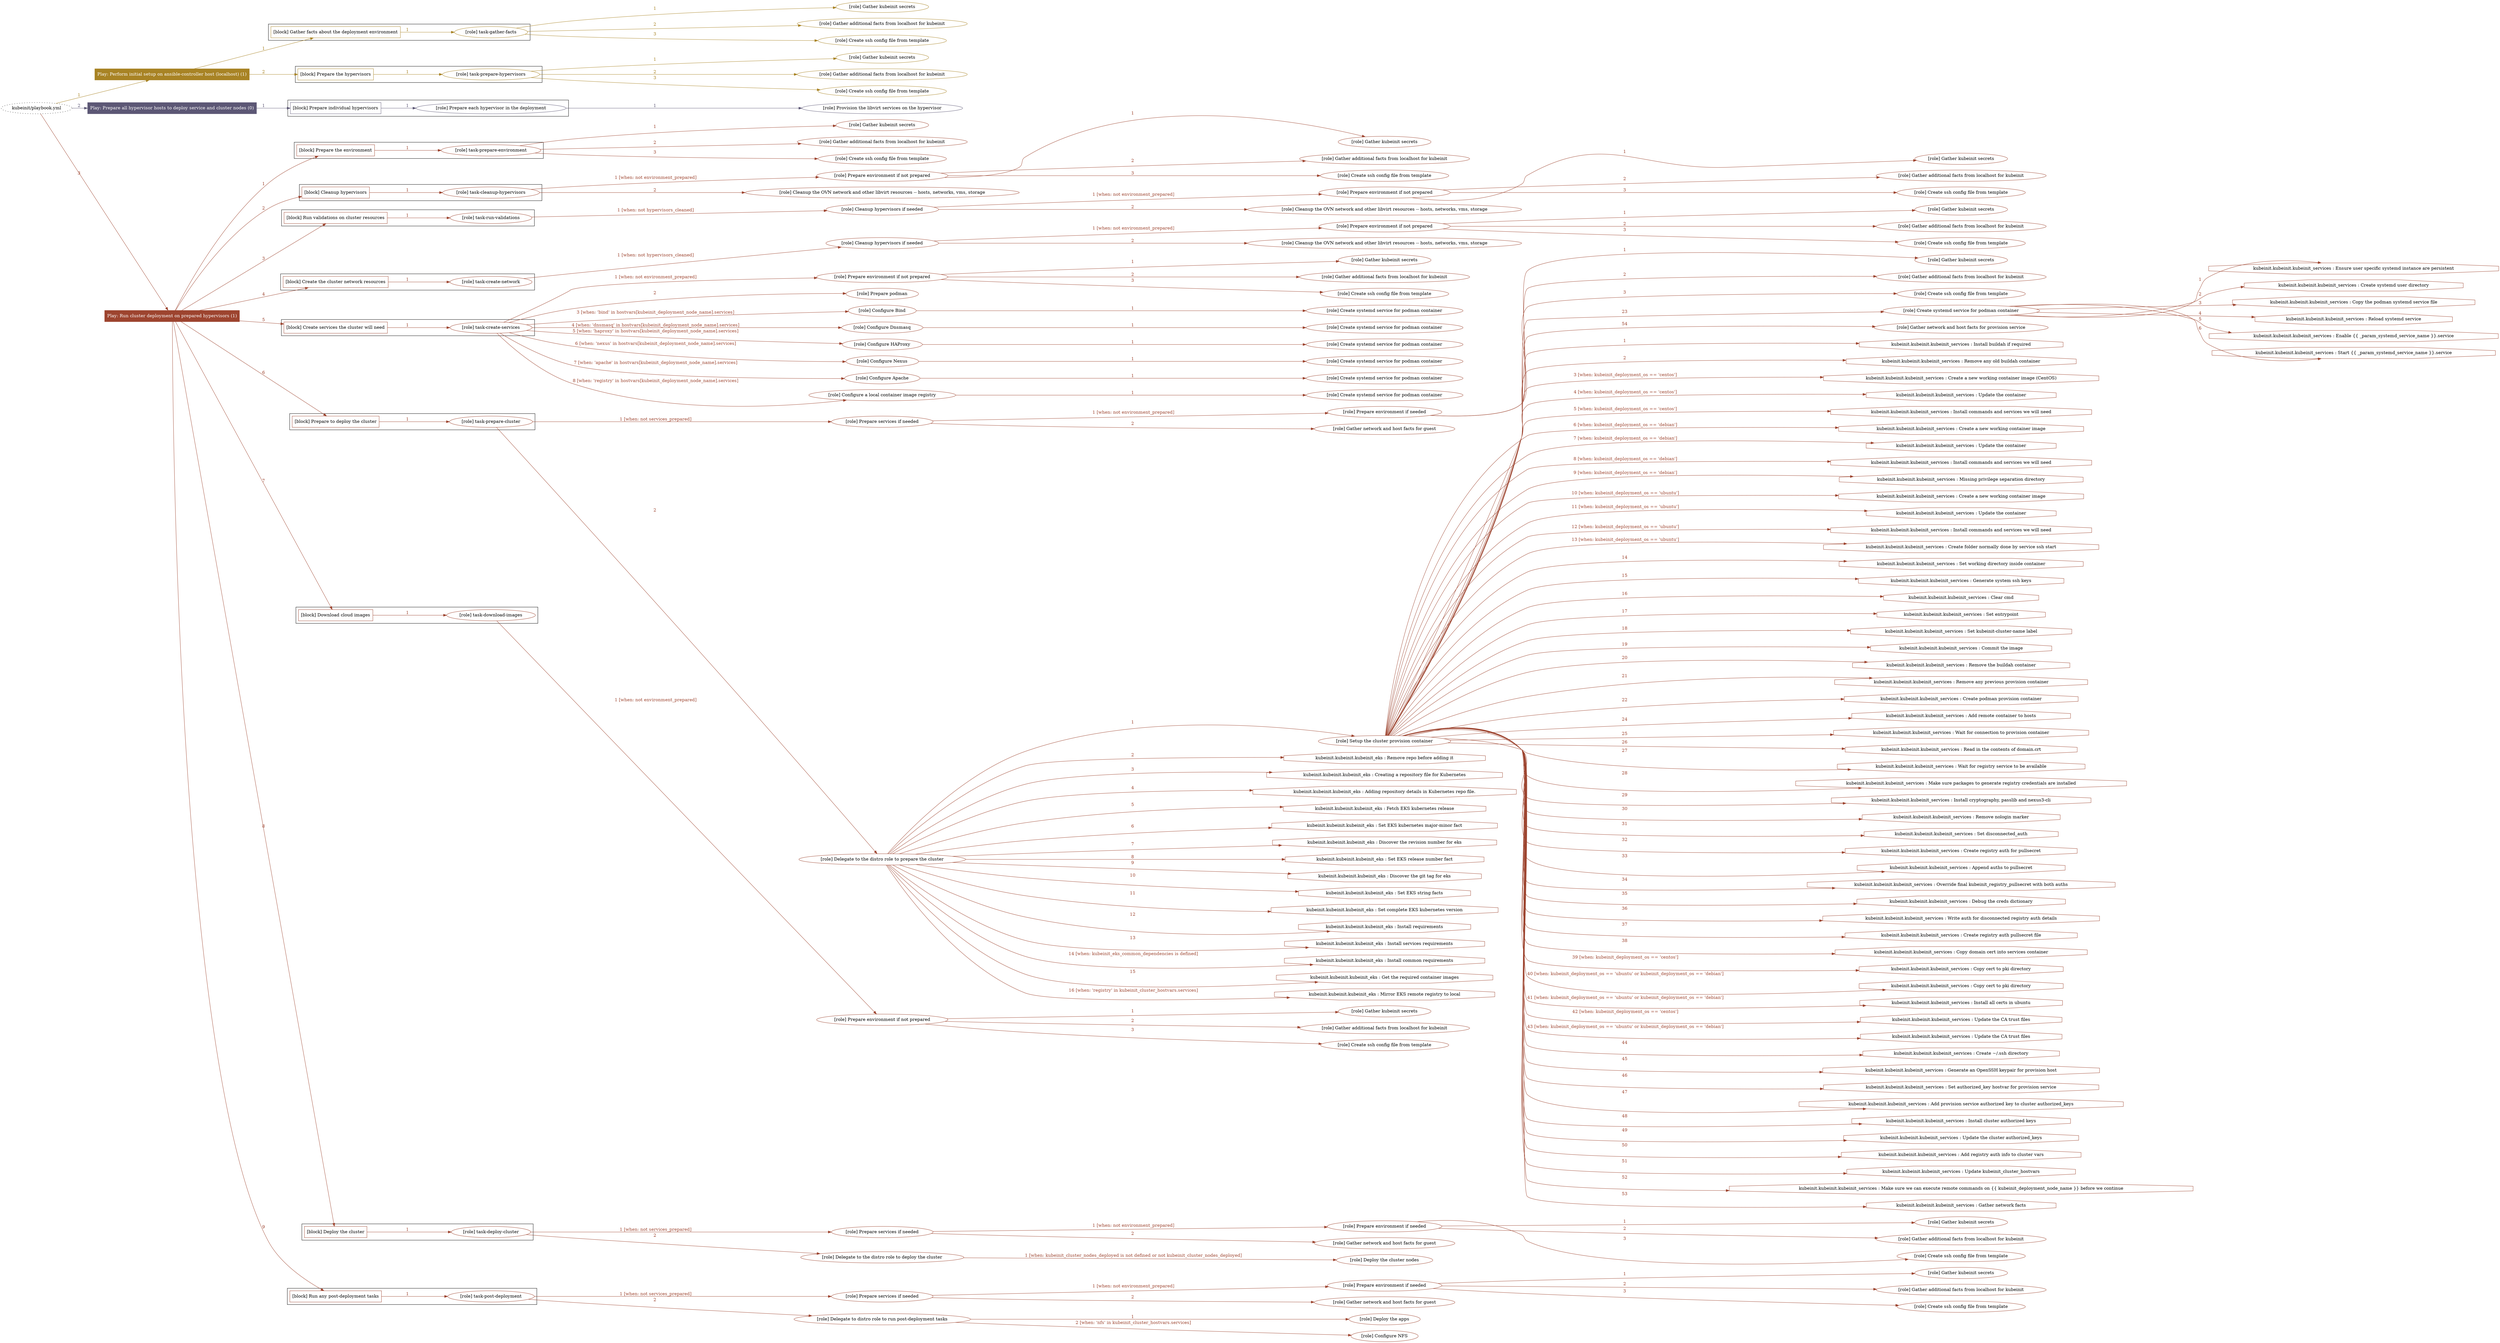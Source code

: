 digraph {
	graph [concentrate=true ordering=in rankdir=LR ratio=fill]
	edge [esep=5 sep=10]
	"kubeinit/playbook.yml" [id=root_node style=dotted]
	play_cc3745ce [label="Play: Perform initial setup on ansible-controller host (localhost) (1)" color="#a88324" fontcolor="#ffffff" id=play_cc3745ce shape=box style=filled tooltip=localhost]
	"kubeinit/playbook.yml" -> play_cc3745ce [label="1 " color="#a88324" fontcolor="#a88324" id=edge_c07a4a3b labeltooltip="1 " tooltip="1 "]
	subgraph "Gather kubeinit secrets" {
		role_d3405837 [label="[role] Gather kubeinit secrets" color="#a88324" id=role_d3405837 tooltip="Gather kubeinit secrets"]
	}
	subgraph "Gather additional facts from localhost for kubeinit" {
		role_9de40e46 [label="[role] Gather additional facts from localhost for kubeinit" color="#a88324" id=role_9de40e46 tooltip="Gather additional facts from localhost for kubeinit"]
	}
	subgraph "Create ssh config file from template" {
		role_faf1cf7d [label="[role] Create ssh config file from template" color="#a88324" id=role_faf1cf7d tooltip="Create ssh config file from template"]
	}
	subgraph "task-gather-facts" {
		role_0e97d396 [label="[role] task-gather-facts" color="#a88324" id=role_0e97d396 tooltip="task-gather-facts"]
		role_0e97d396 -> role_d3405837 [label="1 " color="#a88324" fontcolor="#a88324" id=edge_805a5d14 labeltooltip="1 " tooltip="1 "]
		role_0e97d396 -> role_9de40e46 [label="2 " color="#a88324" fontcolor="#a88324" id=edge_f8b372f5 labeltooltip="2 " tooltip="2 "]
		role_0e97d396 -> role_faf1cf7d [label="3 " color="#a88324" fontcolor="#a88324" id=edge_0dc76e9c labeltooltip="3 " tooltip="3 "]
	}
	subgraph "Gather kubeinit secrets" {
		role_43e0c23c [label="[role] Gather kubeinit secrets" color="#a88324" id=role_43e0c23c tooltip="Gather kubeinit secrets"]
	}
	subgraph "Gather additional facts from localhost for kubeinit" {
		role_4ce17b2e [label="[role] Gather additional facts from localhost for kubeinit" color="#a88324" id=role_4ce17b2e tooltip="Gather additional facts from localhost for kubeinit"]
	}
	subgraph "Create ssh config file from template" {
		role_e83abc29 [label="[role] Create ssh config file from template" color="#a88324" id=role_e83abc29 tooltip="Create ssh config file from template"]
	}
	subgraph "task-prepare-hypervisors" {
		role_2a5e7ca4 [label="[role] task-prepare-hypervisors" color="#a88324" id=role_2a5e7ca4 tooltip="task-prepare-hypervisors"]
		role_2a5e7ca4 -> role_43e0c23c [label="1 " color="#a88324" fontcolor="#a88324" id=edge_35c3e876 labeltooltip="1 " tooltip="1 "]
		role_2a5e7ca4 -> role_4ce17b2e [label="2 " color="#a88324" fontcolor="#a88324" id=edge_799c6971 labeltooltip="2 " tooltip="2 "]
		role_2a5e7ca4 -> role_e83abc29 [label="3 " color="#a88324" fontcolor="#a88324" id=edge_8dfc2682 labeltooltip="3 " tooltip="3 "]
	}
	subgraph "Play: Perform initial setup on ansible-controller host (localhost) (1)" {
		play_cc3745ce -> block_d222a0ad [label=1 color="#a88324" fontcolor="#a88324" id=edge_049c0fe1 labeltooltip=1 tooltip=1]
		subgraph cluster_block_d222a0ad {
			block_d222a0ad [label="[block] Gather facts about the deployment environment" color="#a88324" id=block_d222a0ad labeltooltip="Gather facts about the deployment environment" shape=box tooltip="Gather facts about the deployment environment"]
			block_d222a0ad -> role_0e97d396 [label="1 " color="#a88324" fontcolor="#a88324" id=edge_c8e7e7db labeltooltip="1 " tooltip="1 "]
		}
		play_cc3745ce -> block_f59c1273 [label=2 color="#a88324" fontcolor="#a88324" id=edge_5c99b31e labeltooltip=2 tooltip=2]
		subgraph cluster_block_f59c1273 {
			block_f59c1273 [label="[block] Prepare the hypervisors" color="#a88324" id=block_f59c1273 labeltooltip="Prepare the hypervisors" shape=box tooltip="Prepare the hypervisors"]
			block_f59c1273 -> role_2a5e7ca4 [label="1 " color="#a88324" fontcolor="#a88324" id=edge_b902ed25 labeltooltip="1 " tooltip="1 "]
		}
	}
	play_a51b2b5e [label="Play: Prepare all hypervisor hosts to deploy service and cluster nodes (0)" color="#5c5775" fontcolor="#ffffff" id=play_a51b2b5e shape=box style=filled tooltip="Play: Prepare all hypervisor hosts to deploy service and cluster nodes (0)"]
	"kubeinit/playbook.yml" -> play_a51b2b5e [label="2 " color="#5c5775" fontcolor="#5c5775" id=edge_d23406b8 labeltooltip="2 " tooltip="2 "]
	subgraph "Provision the libvirt services on the hypervisor" {
		role_4de41a29 [label="[role] Provision the libvirt services on the hypervisor" color="#5c5775" id=role_4de41a29 tooltip="Provision the libvirt services on the hypervisor"]
	}
	subgraph "Prepare each hypervisor in the deployment" {
		role_bfa43f8a [label="[role] Prepare each hypervisor in the deployment" color="#5c5775" id=role_bfa43f8a tooltip="Prepare each hypervisor in the deployment"]
		role_bfa43f8a -> role_4de41a29 [label="1 " color="#5c5775" fontcolor="#5c5775" id=edge_326f82fa labeltooltip="1 " tooltip="1 "]
	}
	subgraph "Play: Prepare all hypervisor hosts to deploy service and cluster nodes (0)" {
		play_a51b2b5e -> block_56350418 [label=1 color="#5c5775" fontcolor="#5c5775" id=edge_10901fb6 labeltooltip=1 tooltip=1]
		subgraph cluster_block_56350418 {
			block_56350418 [label="[block] Prepare individual hypervisors" color="#5c5775" id=block_56350418 labeltooltip="Prepare individual hypervisors" shape=box tooltip="Prepare individual hypervisors"]
			block_56350418 -> role_bfa43f8a [label="1 " color="#5c5775" fontcolor="#5c5775" id=edge_3d1b93b1 labeltooltip="1 " tooltip="1 "]
		}
	}
	play_35ccfb80 [label="Play: Run cluster deployment on prepared hypervisors (1)" color="#9d442f" fontcolor="#ffffff" id=play_35ccfb80 shape=box style=filled tooltip=localhost]
	"kubeinit/playbook.yml" -> play_35ccfb80 [label="3 " color="#9d442f" fontcolor="#9d442f" id=edge_16a3e6eb labeltooltip="3 " tooltip="3 "]
	subgraph "Gather kubeinit secrets" {
		role_b846659a [label="[role] Gather kubeinit secrets" color="#9d442f" id=role_b846659a tooltip="Gather kubeinit secrets"]
	}
	subgraph "Gather additional facts from localhost for kubeinit" {
		role_7be452f7 [label="[role] Gather additional facts from localhost for kubeinit" color="#9d442f" id=role_7be452f7 tooltip="Gather additional facts from localhost for kubeinit"]
	}
	subgraph "Create ssh config file from template" {
		role_3ace5bde [label="[role] Create ssh config file from template" color="#9d442f" id=role_3ace5bde tooltip="Create ssh config file from template"]
	}
	subgraph "task-prepare-environment" {
		role_b21159a8 [label="[role] task-prepare-environment" color="#9d442f" id=role_b21159a8 tooltip="task-prepare-environment"]
		role_b21159a8 -> role_b846659a [label="1 " color="#9d442f" fontcolor="#9d442f" id=edge_21faee09 labeltooltip="1 " tooltip="1 "]
		role_b21159a8 -> role_7be452f7 [label="2 " color="#9d442f" fontcolor="#9d442f" id=edge_99fbf2e6 labeltooltip="2 " tooltip="2 "]
		role_b21159a8 -> role_3ace5bde [label="3 " color="#9d442f" fontcolor="#9d442f" id=edge_f4f9c315 labeltooltip="3 " tooltip="3 "]
	}
	subgraph "Gather kubeinit secrets" {
		role_605b65dc [label="[role] Gather kubeinit secrets" color="#9d442f" id=role_605b65dc tooltip="Gather kubeinit secrets"]
	}
	subgraph "Gather additional facts from localhost for kubeinit" {
		role_f7b77607 [label="[role] Gather additional facts from localhost for kubeinit" color="#9d442f" id=role_f7b77607 tooltip="Gather additional facts from localhost for kubeinit"]
	}
	subgraph "Create ssh config file from template" {
		role_7fc2c768 [label="[role] Create ssh config file from template" color="#9d442f" id=role_7fc2c768 tooltip="Create ssh config file from template"]
	}
	subgraph "Prepare environment if not prepared" {
		role_f8ae99bd [label="[role] Prepare environment if not prepared" color="#9d442f" id=role_f8ae99bd tooltip="Prepare environment if not prepared"]
		role_f8ae99bd -> role_605b65dc [label="1 " color="#9d442f" fontcolor="#9d442f" id=edge_59c5db82 labeltooltip="1 " tooltip="1 "]
		role_f8ae99bd -> role_f7b77607 [label="2 " color="#9d442f" fontcolor="#9d442f" id=edge_df9c9514 labeltooltip="2 " tooltip="2 "]
		role_f8ae99bd -> role_7fc2c768 [label="3 " color="#9d442f" fontcolor="#9d442f" id=edge_aed3eed8 labeltooltip="3 " tooltip="3 "]
	}
	subgraph "Cleanup the OVN network and other libvirt resources -- hosts, networks, vms, storage" {
		role_34a335e0 [label="[role] Cleanup the OVN network and other libvirt resources -- hosts, networks, vms, storage" color="#9d442f" id=role_34a335e0 tooltip="Cleanup the OVN network and other libvirt resources -- hosts, networks, vms, storage"]
	}
	subgraph "task-cleanup-hypervisors" {
		role_0389e0cb [label="[role] task-cleanup-hypervisors" color="#9d442f" id=role_0389e0cb tooltip="task-cleanup-hypervisors"]
		role_0389e0cb -> role_f8ae99bd [label="1 [when: not environment_prepared]" color="#9d442f" fontcolor="#9d442f" id=edge_aff4d7d5 labeltooltip="1 [when: not environment_prepared]" tooltip="1 [when: not environment_prepared]"]
		role_0389e0cb -> role_34a335e0 [label="2 " color="#9d442f" fontcolor="#9d442f" id=edge_ceefeb20 labeltooltip="2 " tooltip="2 "]
	}
	subgraph "Gather kubeinit secrets" {
		role_d6f3a262 [label="[role] Gather kubeinit secrets" color="#9d442f" id=role_d6f3a262 tooltip="Gather kubeinit secrets"]
	}
	subgraph "Gather additional facts from localhost for kubeinit" {
		role_169273ec [label="[role] Gather additional facts from localhost for kubeinit" color="#9d442f" id=role_169273ec tooltip="Gather additional facts from localhost for kubeinit"]
	}
	subgraph "Create ssh config file from template" {
		role_fb6c4925 [label="[role] Create ssh config file from template" color="#9d442f" id=role_fb6c4925 tooltip="Create ssh config file from template"]
	}
	subgraph "Prepare environment if not prepared" {
		role_4ceeab5c [label="[role] Prepare environment if not prepared" color="#9d442f" id=role_4ceeab5c tooltip="Prepare environment if not prepared"]
		role_4ceeab5c -> role_d6f3a262 [label="1 " color="#9d442f" fontcolor="#9d442f" id=edge_7f6402f5 labeltooltip="1 " tooltip="1 "]
		role_4ceeab5c -> role_169273ec [label="2 " color="#9d442f" fontcolor="#9d442f" id=edge_1a739782 labeltooltip="2 " tooltip="2 "]
		role_4ceeab5c -> role_fb6c4925 [label="3 " color="#9d442f" fontcolor="#9d442f" id=edge_699d3221 labeltooltip="3 " tooltip="3 "]
	}
	subgraph "Cleanup the OVN network and other libvirt resources -- hosts, networks, vms, storage" {
		role_0cd7224f [label="[role] Cleanup the OVN network and other libvirt resources -- hosts, networks, vms, storage" color="#9d442f" id=role_0cd7224f tooltip="Cleanup the OVN network and other libvirt resources -- hosts, networks, vms, storage"]
	}
	subgraph "Cleanup hypervisors if needed" {
		role_dc5ebb7a [label="[role] Cleanup hypervisors if needed" color="#9d442f" id=role_dc5ebb7a tooltip="Cleanup hypervisors if needed"]
		role_dc5ebb7a -> role_4ceeab5c [label="1 [when: not environment_prepared]" color="#9d442f" fontcolor="#9d442f" id=edge_69832649 labeltooltip="1 [when: not environment_prepared]" tooltip="1 [when: not environment_prepared]"]
		role_dc5ebb7a -> role_0cd7224f [label="2 " color="#9d442f" fontcolor="#9d442f" id=edge_9c0adb7e labeltooltip="2 " tooltip="2 "]
	}
	subgraph "task-run-validations" {
		role_503d25e2 [label="[role] task-run-validations" color="#9d442f" id=role_503d25e2 tooltip="task-run-validations"]
		role_503d25e2 -> role_dc5ebb7a [label="1 [when: not hypervisors_cleaned]" color="#9d442f" fontcolor="#9d442f" id=edge_53183c87 labeltooltip="1 [when: not hypervisors_cleaned]" tooltip="1 [when: not hypervisors_cleaned]"]
	}
	subgraph "Gather kubeinit secrets" {
		role_bfed8f08 [label="[role] Gather kubeinit secrets" color="#9d442f" id=role_bfed8f08 tooltip="Gather kubeinit secrets"]
	}
	subgraph "Gather additional facts from localhost for kubeinit" {
		role_014b755b [label="[role] Gather additional facts from localhost for kubeinit" color="#9d442f" id=role_014b755b tooltip="Gather additional facts from localhost for kubeinit"]
	}
	subgraph "Create ssh config file from template" {
		role_d598b9f9 [label="[role] Create ssh config file from template" color="#9d442f" id=role_d598b9f9 tooltip="Create ssh config file from template"]
	}
	subgraph "Prepare environment if not prepared" {
		role_6bcc51a0 [label="[role] Prepare environment if not prepared" color="#9d442f" id=role_6bcc51a0 tooltip="Prepare environment if not prepared"]
		role_6bcc51a0 -> role_bfed8f08 [label="1 " color="#9d442f" fontcolor="#9d442f" id=edge_71d681cd labeltooltip="1 " tooltip="1 "]
		role_6bcc51a0 -> role_014b755b [label="2 " color="#9d442f" fontcolor="#9d442f" id=edge_afc0dba1 labeltooltip="2 " tooltip="2 "]
		role_6bcc51a0 -> role_d598b9f9 [label="3 " color="#9d442f" fontcolor="#9d442f" id=edge_73a3fc3a labeltooltip="3 " tooltip="3 "]
	}
	subgraph "Cleanup the OVN network and other libvirt resources -- hosts, networks, vms, storage" {
		role_429ee618 [label="[role] Cleanup the OVN network and other libvirt resources -- hosts, networks, vms, storage" color="#9d442f" id=role_429ee618 tooltip="Cleanup the OVN network and other libvirt resources -- hosts, networks, vms, storage"]
	}
	subgraph "Cleanup hypervisors if needed" {
		role_25982a91 [label="[role] Cleanup hypervisors if needed" color="#9d442f" id=role_25982a91 tooltip="Cleanup hypervisors if needed"]
		role_25982a91 -> role_6bcc51a0 [label="1 [when: not environment_prepared]" color="#9d442f" fontcolor="#9d442f" id=edge_f59648e7 labeltooltip="1 [when: not environment_prepared]" tooltip="1 [when: not environment_prepared]"]
		role_25982a91 -> role_429ee618 [label="2 " color="#9d442f" fontcolor="#9d442f" id=edge_8290a2c0 labeltooltip="2 " tooltip="2 "]
	}
	subgraph "task-create-network" {
		role_4e10b880 [label="[role] task-create-network" color="#9d442f" id=role_4e10b880 tooltip="task-create-network"]
		role_4e10b880 -> role_25982a91 [label="1 [when: not hypervisors_cleaned]" color="#9d442f" fontcolor="#9d442f" id=edge_3b358e93 labeltooltip="1 [when: not hypervisors_cleaned]" tooltip="1 [when: not hypervisors_cleaned]"]
	}
	subgraph "Gather kubeinit secrets" {
		role_be991143 [label="[role] Gather kubeinit secrets" color="#9d442f" id=role_be991143 tooltip="Gather kubeinit secrets"]
	}
	subgraph "Gather additional facts from localhost for kubeinit" {
		role_c4575211 [label="[role] Gather additional facts from localhost for kubeinit" color="#9d442f" id=role_c4575211 tooltip="Gather additional facts from localhost for kubeinit"]
	}
	subgraph "Create ssh config file from template" {
		role_32587b77 [label="[role] Create ssh config file from template" color="#9d442f" id=role_32587b77 tooltip="Create ssh config file from template"]
	}
	subgraph "Prepare environment if not prepared" {
		role_f6da165b [label="[role] Prepare environment if not prepared" color="#9d442f" id=role_f6da165b tooltip="Prepare environment if not prepared"]
		role_f6da165b -> role_be991143 [label="1 " color="#9d442f" fontcolor="#9d442f" id=edge_d484d3cb labeltooltip="1 " tooltip="1 "]
		role_f6da165b -> role_c4575211 [label="2 " color="#9d442f" fontcolor="#9d442f" id=edge_2b79e676 labeltooltip="2 " tooltip="2 "]
		role_f6da165b -> role_32587b77 [label="3 " color="#9d442f" fontcolor="#9d442f" id=edge_bd241d54 labeltooltip="3 " tooltip="3 "]
	}
	subgraph "Prepare podman" {
		role_705375fb [label="[role] Prepare podman" color="#9d442f" id=role_705375fb tooltip="Prepare podman"]
	}
	subgraph "Create systemd service for podman container" {
		role_d00f6e1f [label="[role] Create systemd service for podman container" color="#9d442f" id=role_d00f6e1f tooltip="Create systemd service for podman container"]
	}
	subgraph "Configure Bind" {
		role_3eccbfdd [label="[role] Configure Bind" color="#9d442f" id=role_3eccbfdd tooltip="Configure Bind"]
		role_3eccbfdd -> role_d00f6e1f [label="1 " color="#9d442f" fontcolor="#9d442f" id=edge_a4d47aee labeltooltip="1 " tooltip="1 "]
	}
	subgraph "Create systemd service for podman container" {
		role_c94d1ae4 [label="[role] Create systemd service for podman container" color="#9d442f" id=role_c94d1ae4 tooltip="Create systemd service for podman container"]
	}
	subgraph "Configure Dnsmasq" {
		role_ee42ddfc [label="[role] Configure Dnsmasq" color="#9d442f" id=role_ee42ddfc tooltip="Configure Dnsmasq"]
		role_ee42ddfc -> role_c94d1ae4 [label="1 " color="#9d442f" fontcolor="#9d442f" id=edge_19e6e8cc labeltooltip="1 " tooltip="1 "]
	}
	subgraph "Create systemd service for podman container" {
		role_a750fb54 [label="[role] Create systemd service for podman container" color="#9d442f" id=role_a750fb54 tooltip="Create systemd service for podman container"]
	}
	subgraph "Configure HAProxy" {
		role_0f6879ee [label="[role] Configure HAProxy" color="#9d442f" id=role_0f6879ee tooltip="Configure HAProxy"]
		role_0f6879ee -> role_a750fb54 [label="1 " color="#9d442f" fontcolor="#9d442f" id=edge_a8105d32 labeltooltip="1 " tooltip="1 "]
	}
	subgraph "Create systemd service for podman container" {
		role_99317629 [label="[role] Create systemd service for podman container" color="#9d442f" id=role_99317629 tooltip="Create systemd service for podman container"]
	}
	subgraph "Configure Nexus" {
		role_37392210 [label="[role] Configure Nexus" color="#9d442f" id=role_37392210 tooltip="Configure Nexus"]
		role_37392210 -> role_99317629 [label="1 " color="#9d442f" fontcolor="#9d442f" id=edge_ca06ce60 labeltooltip="1 " tooltip="1 "]
	}
	subgraph "Create systemd service for podman container" {
		role_81f5abad [label="[role] Create systemd service for podman container" color="#9d442f" id=role_81f5abad tooltip="Create systemd service for podman container"]
	}
	subgraph "Configure Apache" {
		role_6e40de2b [label="[role] Configure Apache" color="#9d442f" id=role_6e40de2b tooltip="Configure Apache"]
		role_6e40de2b -> role_81f5abad [label="1 " color="#9d442f" fontcolor="#9d442f" id=edge_55d88cdf labeltooltip="1 " tooltip="1 "]
	}
	subgraph "Create systemd service for podman container" {
		role_726f392a [label="[role] Create systemd service for podman container" color="#9d442f" id=role_726f392a tooltip="Create systemd service for podman container"]
	}
	subgraph "Configure a local container image registry" {
		role_3a6bbc56 [label="[role] Configure a local container image registry" color="#9d442f" id=role_3a6bbc56 tooltip="Configure a local container image registry"]
		role_3a6bbc56 -> role_726f392a [label="1 " color="#9d442f" fontcolor="#9d442f" id=edge_55f56740 labeltooltip="1 " tooltip="1 "]
	}
	subgraph "task-create-services" {
		role_ac09533f [label="[role] task-create-services" color="#9d442f" id=role_ac09533f tooltip="task-create-services"]
		role_ac09533f -> role_f6da165b [label="1 [when: not environment_prepared]" color="#9d442f" fontcolor="#9d442f" id=edge_813ce480 labeltooltip="1 [when: not environment_prepared]" tooltip="1 [when: not environment_prepared]"]
		role_ac09533f -> role_705375fb [label="2 " color="#9d442f" fontcolor="#9d442f" id=edge_e5bedf29 labeltooltip="2 " tooltip="2 "]
		role_ac09533f -> role_3eccbfdd [label="3 [when: 'bind' in hostvars[kubeinit_deployment_node_name].services]" color="#9d442f" fontcolor="#9d442f" id=edge_1158c0ef labeltooltip="3 [when: 'bind' in hostvars[kubeinit_deployment_node_name].services]" tooltip="3 [when: 'bind' in hostvars[kubeinit_deployment_node_name].services]"]
		role_ac09533f -> role_ee42ddfc [label="4 [when: 'dnsmasq' in hostvars[kubeinit_deployment_node_name].services]" color="#9d442f" fontcolor="#9d442f" id=edge_6e108827 labeltooltip="4 [when: 'dnsmasq' in hostvars[kubeinit_deployment_node_name].services]" tooltip="4 [when: 'dnsmasq' in hostvars[kubeinit_deployment_node_name].services]"]
		role_ac09533f -> role_0f6879ee [label="5 [when: 'haproxy' in hostvars[kubeinit_deployment_node_name].services]" color="#9d442f" fontcolor="#9d442f" id=edge_a9dedf75 labeltooltip="5 [when: 'haproxy' in hostvars[kubeinit_deployment_node_name].services]" tooltip="5 [when: 'haproxy' in hostvars[kubeinit_deployment_node_name].services]"]
		role_ac09533f -> role_37392210 [label="6 [when: 'nexus' in hostvars[kubeinit_deployment_node_name].services]" color="#9d442f" fontcolor="#9d442f" id=edge_d1680893 labeltooltip="6 [when: 'nexus' in hostvars[kubeinit_deployment_node_name].services]" tooltip="6 [when: 'nexus' in hostvars[kubeinit_deployment_node_name].services]"]
		role_ac09533f -> role_6e40de2b [label="7 [when: 'apache' in hostvars[kubeinit_deployment_node_name].services]" color="#9d442f" fontcolor="#9d442f" id=edge_22f7d311 labeltooltip="7 [when: 'apache' in hostvars[kubeinit_deployment_node_name].services]" tooltip="7 [when: 'apache' in hostvars[kubeinit_deployment_node_name].services]"]
		role_ac09533f -> role_3a6bbc56 [label="8 [when: 'registry' in hostvars[kubeinit_deployment_node_name].services]" color="#9d442f" fontcolor="#9d442f" id=edge_09b21977 labeltooltip="8 [when: 'registry' in hostvars[kubeinit_deployment_node_name].services]" tooltip="8 [when: 'registry' in hostvars[kubeinit_deployment_node_name].services]"]
	}
	subgraph "Gather kubeinit secrets" {
		role_5526731b [label="[role] Gather kubeinit secrets" color="#9d442f" id=role_5526731b tooltip="Gather kubeinit secrets"]
	}
	subgraph "Gather additional facts from localhost for kubeinit" {
		role_b54d1ed8 [label="[role] Gather additional facts from localhost for kubeinit" color="#9d442f" id=role_b54d1ed8 tooltip="Gather additional facts from localhost for kubeinit"]
	}
	subgraph "Create ssh config file from template" {
		role_0a2439ea [label="[role] Create ssh config file from template" color="#9d442f" id=role_0a2439ea tooltip="Create ssh config file from template"]
	}
	subgraph "Prepare environment if needed" {
		role_fd88e7d0 [label="[role] Prepare environment if needed" color="#9d442f" id=role_fd88e7d0 tooltip="Prepare environment if needed"]
		role_fd88e7d0 -> role_5526731b [label="1 " color="#9d442f" fontcolor="#9d442f" id=edge_7270a1bd labeltooltip="1 " tooltip="1 "]
		role_fd88e7d0 -> role_b54d1ed8 [label="2 " color="#9d442f" fontcolor="#9d442f" id=edge_b0ed872c labeltooltip="2 " tooltip="2 "]
		role_fd88e7d0 -> role_0a2439ea [label="3 " color="#9d442f" fontcolor="#9d442f" id=edge_37828edc labeltooltip="3 " tooltip="3 "]
	}
	subgraph "Gather network and host facts for guest" {
		role_fe960b97 [label="[role] Gather network and host facts for guest" color="#9d442f" id=role_fe960b97 tooltip="Gather network and host facts for guest"]
	}
	subgraph "Prepare services if needed" {
		role_1228c9c3 [label="[role] Prepare services if needed" color="#9d442f" id=role_1228c9c3 tooltip="Prepare services if needed"]
		role_1228c9c3 -> role_fd88e7d0 [label="1 [when: not environment_prepared]" color="#9d442f" fontcolor="#9d442f" id=edge_1f216d04 labeltooltip="1 [when: not environment_prepared]" tooltip="1 [when: not environment_prepared]"]
		role_1228c9c3 -> role_fe960b97 [label="2 " color="#9d442f" fontcolor="#9d442f" id=edge_824d8f27 labeltooltip="2 " tooltip="2 "]
	}
	subgraph "Create systemd service for podman container" {
		role_b22a35eb [label="[role] Create systemd service for podman container" color="#9d442f" id=role_b22a35eb tooltip="Create systemd service for podman container"]
		task_6a8ed2b3 [label="kubeinit.kubeinit.kubeinit_services : Ensure user specific systemd instance are persistent" color="#9d442f" id=task_6a8ed2b3 shape=octagon tooltip="kubeinit.kubeinit.kubeinit_services : Ensure user specific systemd instance are persistent"]
		role_b22a35eb -> task_6a8ed2b3 [label="1 " color="#9d442f" fontcolor="#9d442f" id=edge_c3318970 labeltooltip="1 " tooltip="1 "]
		task_5cac69cf [label="kubeinit.kubeinit.kubeinit_services : Create systemd user directory" color="#9d442f" id=task_5cac69cf shape=octagon tooltip="kubeinit.kubeinit.kubeinit_services : Create systemd user directory"]
		role_b22a35eb -> task_5cac69cf [label="2 " color="#9d442f" fontcolor="#9d442f" id=edge_d83e1594 labeltooltip="2 " tooltip="2 "]
		task_de21206b [label="kubeinit.kubeinit.kubeinit_services : Copy the podman systemd service file" color="#9d442f" id=task_de21206b shape=octagon tooltip="kubeinit.kubeinit.kubeinit_services : Copy the podman systemd service file"]
		role_b22a35eb -> task_de21206b [label="3 " color="#9d442f" fontcolor="#9d442f" id=edge_397fa222 labeltooltip="3 " tooltip="3 "]
		task_501dd1b5 [label="kubeinit.kubeinit.kubeinit_services : Reload systemd service" color="#9d442f" id=task_501dd1b5 shape=octagon tooltip="kubeinit.kubeinit.kubeinit_services : Reload systemd service"]
		role_b22a35eb -> task_501dd1b5 [label="4 " color="#9d442f" fontcolor="#9d442f" id=edge_cf79c5e8 labeltooltip="4 " tooltip="4 "]
		task_42486efa [label="kubeinit.kubeinit.kubeinit_services : Enable {{ _param_systemd_service_name }}.service" color="#9d442f" id=task_42486efa shape=octagon tooltip="kubeinit.kubeinit.kubeinit_services : Enable {{ _param_systemd_service_name }}.service"]
		role_b22a35eb -> task_42486efa [label="5 " color="#9d442f" fontcolor="#9d442f" id=edge_9bcaff60 labeltooltip="5 " tooltip="5 "]
		task_0b45cda2 [label="kubeinit.kubeinit.kubeinit_services : Start {{ _param_systemd_service_name }}.service" color="#9d442f" id=task_0b45cda2 shape=octagon tooltip="kubeinit.kubeinit.kubeinit_services : Start {{ _param_systemd_service_name }}.service"]
		role_b22a35eb -> task_0b45cda2 [label="6 " color="#9d442f" fontcolor="#9d442f" id=edge_6b1c8570 labeltooltip="6 " tooltip="6 "]
	}
	subgraph "Gather network and host facts for provision service" {
		role_932f2c69 [label="[role] Gather network and host facts for provision service" color="#9d442f" id=role_932f2c69 tooltip="Gather network and host facts for provision service"]
	}
	subgraph "Setup the cluster provision container" {
		role_30ad37d6 [label="[role] Setup the cluster provision container" color="#9d442f" id=role_30ad37d6 tooltip="Setup the cluster provision container"]
		task_285ece84 [label="kubeinit.kubeinit.kubeinit_services : Install buildah if required" color="#9d442f" id=task_285ece84 shape=octagon tooltip="kubeinit.kubeinit.kubeinit_services : Install buildah if required"]
		role_30ad37d6 -> task_285ece84 [label="1 " color="#9d442f" fontcolor="#9d442f" id=edge_12a2a8d1 labeltooltip="1 " tooltip="1 "]
		task_92251b2e [label="kubeinit.kubeinit.kubeinit_services : Remove any old buildah container" color="#9d442f" id=task_92251b2e shape=octagon tooltip="kubeinit.kubeinit.kubeinit_services : Remove any old buildah container"]
		role_30ad37d6 -> task_92251b2e [label="2 " color="#9d442f" fontcolor="#9d442f" id=edge_f185c383 labeltooltip="2 " tooltip="2 "]
		task_0787de00 [label="kubeinit.kubeinit.kubeinit_services : Create a new working container image (CentOS)" color="#9d442f" id=task_0787de00 shape=octagon tooltip="kubeinit.kubeinit.kubeinit_services : Create a new working container image (CentOS)"]
		role_30ad37d6 -> task_0787de00 [label="3 [when: kubeinit_deployment_os == 'centos']" color="#9d442f" fontcolor="#9d442f" id=edge_82b9d770 labeltooltip="3 [when: kubeinit_deployment_os == 'centos']" tooltip="3 [when: kubeinit_deployment_os == 'centos']"]
		task_09a34ff6 [label="kubeinit.kubeinit.kubeinit_services : Update the container" color="#9d442f" id=task_09a34ff6 shape=octagon tooltip="kubeinit.kubeinit.kubeinit_services : Update the container"]
		role_30ad37d6 -> task_09a34ff6 [label="4 [when: kubeinit_deployment_os == 'centos']" color="#9d442f" fontcolor="#9d442f" id=edge_af59674e labeltooltip="4 [when: kubeinit_deployment_os == 'centos']" tooltip="4 [when: kubeinit_deployment_os == 'centos']"]
		task_dac262d8 [label="kubeinit.kubeinit.kubeinit_services : Install commands and services we will need" color="#9d442f" id=task_dac262d8 shape=octagon tooltip="kubeinit.kubeinit.kubeinit_services : Install commands and services we will need"]
		role_30ad37d6 -> task_dac262d8 [label="5 [when: kubeinit_deployment_os == 'centos']" color="#9d442f" fontcolor="#9d442f" id=edge_92a6bb43 labeltooltip="5 [when: kubeinit_deployment_os == 'centos']" tooltip="5 [when: kubeinit_deployment_os == 'centos']"]
		task_211aa356 [label="kubeinit.kubeinit.kubeinit_services : Create a new working container image" color="#9d442f" id=task_211aa356 shape=octagon tooltip="kubeinit.kubeinit.kubeinit_services : Create a new working container image"]
		role_30ad37d6 -> task_211aa356 [label="6 [when: kubeinit_deployment_os == 'debian']" color="#9d442f" fontcolor="#9d442f" id=edge_e6e16c0c labeltooltip="6 [when: kubeinit_deployment_os == 'debian']" tooltip="6 [when: kubeinit_deployment_os == 'debian']"]
		task_60cfb952 [label="kubeinit.kubeinit.kubeinit_services : Update the container" color="#9d442f" id=task_60cfb952 shape=octagon tooltip="kubeinit.kubeinit.kubeinit_services : Update the container"]
		role_30ad37d6 -> task_60cfb952 [label="7 [when: kubeinit_deployment_os == 'debian']" color="#9d442f" fontcolor="#9d442f" id=edge_cf8da0e0 labeltooltip="7 [when: kubeinit_deployment_os == 'debian']" tooltip="7 [when: kubeinit_deployment_os == 'debian']"]
		task_65562353 [label="kubeinit.kubeinit.kubeinit_services : Install commands and services we will need" color="#9d442f" id=task_65562353 shape=octagon tooltip="kubeinit.kubeinit.kubeinit_services : Install commands and services we will need"]
		role_30ad37d6 -> task_65562353 [label="8 [when: kubeinit_deployment_os == 'debian']" color="#9d442f" fontcolor="#9d442f" id=edge_495f8d13 labeltooltip="8 [when: kubeinit_deployment_os == 'debian']" tooltip="8 [when: kubeinit_deployment_os == 'debian']"]
		task_92499eab [label="kubeinit.kubeinit.kubeinit_services : Missing privilege separation directory" color="#9d442f" id=task_92499eab shape=octagon tooltip="kubeinit.kubeinit.kubeinit_services : Missing privilege separation directory"]
		role_30ad37d6 -> task_92499eab [label="9 [when: kubeinit_deployment_os == 'debian']" color="#9d442f" fontcolor="#9d442f" id=edge_941f226c labeltooltip="9 [when: kubeinit_deployment_os == 'debian']" tooltip="9 [when: kubeinit_deployment_os == 'debian']"]
		task_12df3060 [label="kubeinit.kubeinit.kubeinit_services : Create a new working container image" color="#9d442f" id=task_12df3060 shape=octagon tooltip="kubeinit.kubeinit.kubeinit_services : Create a new working container image"]
		role_30ad37d6 -> task_12df3060 [label="10 [when: kubeinit_deployment_os == 'ubuntu']" color="#9d442f" fontcolor="#9d442f" id=edge_f1f3ff52 labeltooltip="10 [when: kubeinit_deployment_os == 'ubuntu']" tooltip="10 [when: kubeinit_deployment_os == 'ubuntu']"]
		task_0a861ede [label="kubeinit.kubeinit.kubeinit_services : Update the container" color="#9d442f" id=task_0a861ede shape=octagon tooltip="kubeinit.kubeinit.kubeinit_services : Update the container"]
		role_30ad37d6 -> task_0a861ede [label="11 [when: kubeinit_deployment_os == 'ubuntu']" color="#9d442f" fontcolor="#9d442f" id=edge_18488f33 labeltooltip="11 [when: kubeinit_deployment_os == 'ubuntu']" tooltip="11 [when: kubeinit_deployment_os == 'ubuntu']"]
		task_b0ba9403 [label="kubeinit.kubeinit.kubeinit_services : Install commands and services we will need" color="#9d442f" id=task_b0ba9403 shape=octagon tooltip="kubeinit.kubeinit.kubeinit_services : Install commands and services we will need"]
		role_30ad37d6 -> task_b0ba9403 [label="12 [when: kubeinit_deployment_os == 'ubuntu']" color="#9d442f" fontcolor="#9d442f" id=edge_6a0d6309 labeltooltip="12 [when: kubeinit_deployment_os == 'ubuntu']" tooltip="12 [when: kubeinit_deployment_os == 'ubuntu']"]
		task_377705fe [label="kubeinit.kubeinit.kubeinit_services : Create folder normally done by service ssh start" color="#9d442f" id=task_377705fe shape=octagon tooltip="kubeinit.kubeinit.kubeinit_services : Create folder normally done by service ssh start"]
		role_30ad37d6 -> task_377705fe [label="13 [when: kubeinit_deployment_os == 'ubuntu']" color="#9d442f" fontcolor="#9d442f" id=edge_2a3660c7 labeltooltip="13 [when: kubeinit_deployment_os == 'ubuntu']" tooltip="13 [when: kubeinit_deployment_os == 'ubuntu']"]
		task_a6818405 [label="kubeinit.kubeinit.kubeinit_services : Set working directory inside container" color="#9d442f" id=task_a6818405 shape=octagon tooltip="kubeinit.kubeinit.kubeinit_services : Set working directory inside container"]
		role_30ad37d6 -> task_a6818405 [label="14 " color="#9d442f" fontcolor="#9d442f" id=edge_893a2f3d labeltooltip="14 " tooltip="14 "]
		task_27d91471 [label="kubeinit.kubeinit.kubeinit_services : Generate system ssh keys" color="#9d442f" id=task_27d91471 shape=octagon tooltip="kubeinit.kubeinit.kubeinit_services : Generate system ssh keys"]
		role_30ad37d6 -> task_27d91471 [label="15 " color="#9d442f" fontcolor="#9d442f" id=edge_2a73ada1 labeltooltip="15 " tooltip="15 "]
		task_cab4ab30 [label="kubeinit.kubeinit.kubeinit_services : Clear cmd" color="#9d442f" id=task_cab4ab30 shape=octagon tooltip="kubeinit.kubeinit.kubeinit_services : Clear cmd"]
		role_30ad37d6 -> task_cab4ab30 [label="16 " color="#9d442f" fontcolor="#9d442f" id=edge_11bd0e50 labeltooltip="16 " tooltip="16 "]
		task_593a62f2 [label="kubeinit.kubeinit.kubeinit_services : Set entrypoint" color="#9d442f" id=task_593a62f2 shape=octagon tooltip="kubeinit.kubeinit.kubeinit_services : Set entrypoint"]
		role_30ad37d6 -> task_593a62f2 [label="17 " color="#9d442f" fontcolor="#9d442f" id=edge_9f62ea57 labeltooltip="17 " tooltip="17 "]
		task_0ab5bf8b [label="kubeinit.kubeinit.kubeinit_services : Set kubeinit-cluster-name label" color="#9d442f" id=task_0ab5bf8b shape=octagon tooltip="kubeinit.kubeinit.kubeinit_services : Set kubeinit-cluster-name label"]
		role_30ad37d6 -> task_0ab5bf8b [label="18 " color="#9d442f" fontcolor="#9d442f" id=edge_f20bb314 labeltooltip="18 " tooltip="18 "]
		task_375283d0 [label="kubeinit.kubeinit.kubeinit_services : Commit the image" color="#9d442f" id=task_375283d0 shape=octagon tooltip="kubeinit.kubeinit.kubeinit_services : Commit the image"]
		role_30ad37d6 -> task_375283d0 [label="19 " color="#9d442f" fontcolor="#9d442f" id=edge_be96ff3f labeltooltip="19 " tooltip="19 "]
		task_b80db347 [label="kubeinit.kubeinit.kubeinit_services : Remove the buildah container" color="#9d442f" id=task_b80db347 shape=octagon tooltip="kubeinit.kubeinit.kubeinit_services : Remove the buildah container"]
		role_30ad37d6 -> task_b80db347 [label="20 " color="#9d442f" fontcolor="#9d442f" id=edge_f4a6b793 labeltooltip="20 " tooltip="20 "]
		task_2ccdf641 [label="kubeinit.kubeinit.kubeinit_services : Remove any previous provision container" color="#9d442f" id=task_2ccdf641 shape=octagon tooltip="kubeinit.kubeinit.kubeinit_services : Remove any previous provision container"]
		role_30ad37d6 -> task_2ccdf641 [label="21 " color="#9d442f" fontcolor="#9d442f" id=edge_72298035 labeltooltip="21 " tooltip="21 "]
		task_9a30a51a [label="kubeinit.kubeinit.kubeinit_services : Create podman provision container" color="#9d442f" id=task_9a30a51a shape=octagon tooltip="kubeinit.kubeinit.kubeinit_services : Create podman provision container"]
		role_30ad37d6 -> task_9a30a51a [label="22 " color="#9d442f" fontcolor="#9d442f" id=edge_1d75d80f labeltooltip="22 " tooltip="22 "]
		role_30ad37d6 -> role_b22a35eb [label="23 " color="#9d442f" fontcolor="#9d442f" id=edge_1c5c769b labeltooltip="23 " tooltip="23 "]
		task_a9744ca0 [label="kubeinit.kubeinit.kubeinit_services : Add remote container to hosts" color="#9d442f" id=task_a9744ca0 shape=octagon tooltip="kubeinit.kubeinit.kubeinit_services : Add remote container to hosts"]
		role_30ad37d6 -> task_a9744ca0 [label="24 " color="#9d442f" fontcolor="#9d442f" id=edge_845d276b labeltooltip="24 " tooltip="24 "]
		task_86f0f33b [label="kubeinit.kubeinit.kubeinit_services : Wait for connection to provision container" color="#9d442f" id=task_86f0f33b shape=octagon tooltip="kubeinit.kubeinit.kubeinit_services : Wait for connection to provision container"]
		role_30ad37d6 -> task_86f0f33b [label="25 " color="#9d442f" fontcolor="#9d442f" id=edge_76274b0a labeltooltip="25 " tooltip="25 "]
		task_0bc5363a [label="kubeinit.kubeinit.kubeinit_services : Read in the contents of domain.crt" color="#9d442f" id=task_0bc5363a shape=octagon tooltip="kubeinit.kubeinit.kubeinit_services : Read in the contents of domain.crt"]
		role_30ad37d6 -> task_0bc5363a [label="26 " color="#9d442f" fontcolor="#9d442f" id=edge_895824a3 labeltooltip="26 " tooltip="26 "]
		task_7df10135 [label="kubeinit.kubeinit.kubeinit_services : Wait for registry service to be available" color="#9d442f" id=task_7df10135 shape=octagon tooltip="kubeinit.kubeinit.kubeinit_services : Wait for registry service to be available"]
		role_30ad37d6 -> task_7df10135 [label="27 " color="#9d442f" fontcolor="#9d442f" id=edge_b3ed521b labeltooltip="27 " tooltip="27 "]
		task_f3024420 [label="kubeinit.kubeinit.kubeinit_services : Make sure packages to generate registry credentials are installed" color="#9d442f" id=task_f3024420 shape=octagon tooltip="kubeinit.kubeinit.kubeinit_services : Make sure packages to generate registry credentials are installed"]
		role_30ad37d6 -> task_f3024420 [label="28 " color="#9d442f" fontcolor="#9d442f" id=edge_ef648c4b labeltooltip="28 " tooltip="28 "]
		task_fa3c6dc9 [label="kubeinit.kubeinit.kubeinit_services : Install cryptography, passlib and nexus3-cli" color="#9d442f" id=task_fa3c6dc9 shape=octagon tooltip="kubeinit.kubeinit.kubeinit_services : Install cryptography, passlib and nexus3-cli"]
		role_30ad37d6 -> task_fa3c6dc9 [label="29 " color="#9d442f" fontcolor="#9d442f" id=edge_5ef82bdf labeltooltip="29 " tooltip="29 "]
		task_77511fbd [label="kubeinit.kubeinit.kubeinit_services : Remove nologin marker" color="#9d442f" id=task_77511fbd shape=octagon tooltip="kubeinit.kubeinit.kubeinit_services : Remove nologin marker"]
		role_30ad37d6 -> task_77511fbd [label="30 " color="#9d442f" fontcolor="#9d442f" id=edge_95533813 labeltooltip="30 " tooltip="30 "]
		task_92633065 [label="kubeinit.kubeinit.kubeinit_services : Set disconnected_auth" color="#9d442f" id=task_92633065 shape=octagon tooltip="kubeinit.kubeinit.kubeinit_services : Set disconnected_auth"]
		role_30ad37d6 -> task_92633065 [label="31 " color="#9d442f" fontcolor="#9d442f" id=edge_06a12da7 labeltooltip="31 " tooltip="31 "]
		task_2bc62439 [label="kubeinit.kubeinit.kubeinit_services : Create registry auth for pullsecret" color="#9d442f" id=task_2bc62439 shape=octagon tooltip="kubeinit.kubeinit.kubeinit_services : Create registry auth for pullsecret"]
		role_30ad37d6 -> task_2bc62439 [label="32 " color="#9d442f" fontcolor="#9d442f" id=edge_adb67fe6 labeltooltip="32 " tooltip="32 "]
		task_f04daca0 [label="kubeinit.kubeinit.kubeinit_services : Append auths to pullsecret" color="#9d442f" id=task_f04daca0 shape=octagon tooltip="kubeinit.kubeinit.kubeinit_services : Append auths to pullsecret"]
		role_30ad37d6 -> task_f04daca0 [label="33 " color="#9d442f" fontcolor="#9d442f" id=edge_6f8a5c2f labeltooltip="33 " tooltip="33 "]
		task_f130f9d4 [label="kubeinit.kubeinit.kubeinit_services : Override final kubeinit_registry_pullsecret with both auths" color="#9d442f" id=task_f130f9d4 shape=octagon tooltip="kubeinit.kubeinit.kubeinit_services : Override final kubeinit_registry_pullsecret with both auths"]
		role_30ad37d6 -> task_f130f9d4 [label="34 " color="#9d442f" fontcolor="#9d442f" id=edge_674765c8 labeltooltip="34 " tooltip="34 "]
		task_e6d59ec5 [label="kubeinit.kubeinit.kubeinit_services : Debug the creds dictionary" color="#9d442f" id=task_e6d59ec5 shape=octagon tooltip="kubeinit.kubeinit.kubeinit_services : Debug the creds dictionary"]
		role_30ad37d6 -> task_e6d59ec5 [label="35 " color="#9d442f" fontcolor="#9d442f" id=edge_5297bbbc labeltooltip="35 " tooltip="35 "]
		task_67ad6f5c [label="kubeinit.kubeinit.kubeinit_services : Write auth for disconnected registry auth details" color="#9d442f" id=task_67ad6f5c shape=octagon tooltip="kubeinit.kubeinit.kubeinit_services : Write auth for disconnected registry auth details"]
		role_30ad37d6 -> task_67ad6f5c [label="36 " color="#9d442f" fontcolor="#9d442f" id=edge_2c9b13d6 labeltooltip="36 " tooltip="36 "]
		task_65d5b1f6 [label="kubeinit.kubeinit.kubeinit_services : Create registry auth pullsecret file" color="#9d442f" id=task_65d5b1f6 shape=octagon tooltip="kubeinit.kubeinit.kubeinit_services : Create registry auth pullsecret file"]
		role_30ad37d6 -> task_65d5b1f6 [label="37 " color="#9d442f" fontcolor="#9d442f" id=edge_ab456762 labeltooltip="37 " tooltip="37 "]
		task_46d195c7 [label="kubeinit.kubeinit.kubeinit_services : Copy domain cert into services container" color="#9d442f" id=task_46d195c7 shape=octagon tooltip="kubeinit.kubeinit.kubeinit_services : Copy domain cert into services container"]
		role_30ad37d6 -> task_46d195c7 [label="38 " color="#9d442f" fontcolor="#9d442f" id=edge_893cab15 labeltooltip="38 " tooltip="38 "]
		task_5ac68cc1 [label="kubeinit.kubeinit.kubeinit_services : Copy cert to pki directory" color="#9d442f" id=task_5ac68cc1 shape=octagon tooltip="kubeinit.kubeinit.kubeinit_services : Copy cert to pki directory"]
		role_30ad37d6 -> task_5ac68cc1 [label="39 [when: kubeinit_deployment_os == 'centos']" color="#9d442f" fontcolor="#9d442f" id=edge_7f50bc8d labeltooltip="39 [when: kubeinit_deployment_os == 'centos']" tooltip="39 [when: kubeinit_deployment_os == 'centos']"]
		task_1c531c82 [label="kubeinit.kubeinit.kubeinit_services : Copy cert to pki directory" color="#9d442f" id=task_1c531c82 shape=octagon tooltip="kubeinit.kubeinit.kubeinit_services : Copy cert to pki directory"]
		role_30ad37d6 -> task_1c531c82 [label="40 [when: kubeinit_deployment_os == 'ubuntu' or kubeinit_deployment_os == 'debian']" color="#9d442f" fontcolor="#9d442f" id=edge_487023e7 labeltooltip="40 [when: kubeinit_deployment_os == 'ubuntu' or kubeinit_deployment_os == 'debian']" tooltip="40 [when: kubeinit_deployment_os == 'ubuntu' or kubeinit_deployment_os == 'debian']"]
		task_10a848ce [label="kubeinit.kubeinit.kubeinit_services : Install all certs in ubuntu" color="#9d442f" id=task_10a848ce shape=octagon tooltip="kubeinit.kubeinit.kubeinit_services : Install all certs in ubuntu"]
		role_30ad37d6 -> task_10a848ce [label="41 [when: kubeinit_deployment_os == 'ubuntu' or kubeinit_deployment_os == 'debian']" color="#9d442f" fontcolor="#9d442f" id=edge_3aff36b7 labeltooltip="41 [when: kubeinit_deployment_os == 'ubuntu' or kubeinit_deployment_os == 'debian']" tooltip="41 [when: kubeinit_deployment_os == 'ubuntu' or kubeinit_deployment_os == 'debian']"]
		task_f7c15559 [label="kubeinit.kubeinit.kubeinit_services : Update the CA trust files" color="#9d442f" id=task_f7c15559 shape=octagon tooltip="kubeinit.kubeinit.kubeinit_services : Update the CA trust files"]
		role_30ad37d6 -> task_f7c15559 [label="42 [when: kubeinit_deployment_os == 'centos']" color="#9d442f" fontcolor="#9d442f" id=edge_218a7796 labeltooltip="42 [when: kubeinit_deployment_os == 'centos']" tooltip="42 [when: kubeinit_deployment_os == 'centos']"]
		task_0a2160eb [label="kubeinit.kubeinit.kubeinit_services : Update the CA trust files" color="#9d442f" id=task_0a2160eb shape=octagon tooltip="kubeinit.kubeinit.kubeinit_services : Update the CA trust files"]
		role_30ad37d6 -> task_0a2160eb [label="43 [when: kubeinit_deployment_os == 'ubuntu' or kubeinit_deployment_os == 'debian']" color="#9d442f" fontcolor="#9d442f" id=edge_57a65fe8 labeltooltip="43 [when: kubeinit_deployment_os == 'ubuntu' or kubeinit_deployment_os == 'debian']" tooltip="43 [when: kubeinit_deployment_os == 'ubuntu' or kubeinit_deployment_os == 'debian']"]
		task_905032c2 [label="kubeinit.kubeinit.kubeinit_services : Create ~/.ssh directory" color="#9d442f" id=task_905032c2 shape=octagon tooltip="kubeinit.kubeinit.kubeinit_services : Create ~/.ssh directory"]
		role_30ad37d6 -> task_905032c2 [label="44 " color="#9d442f" fontcolor="#9d442f" id=edge_dee2a80f labeltooltip="44 " tooltip="44 "]
		task_31cf2d35 [label="kubeinit.kubeinit.kubeinit_services : Generate an OpenSSH keypair for provision host" color="#9d442f" id=task_31cf2d35 shape=octagon tooltip="kubeinit.kubeinit.kubeinit_services : Generate an OpenSSH keypair for provision host"]
		role_30ad37d6 -> task_31cf2d35 [label="45 " color="#9d442f" fontcolor="#9d442f" id=edge_98f9529a labeltooltip="45 " tooltip="45 "]
		task_eb763fbf [label="kubeinit.kubeinit.kubeinit_services : Set authorized_key hostvar for provision service" color="#9d442f" id=task_eb763fbf shape=octagon tooltip="kubeinit.kubeinit.kubeinit_services : Set authorized_key hostvar for provision service"]
		role_30ad37d6 -> task_eb763fbf [label="46 " color="#9d442f" fontcolor="#9d442f" id=edge_dc5adb1d labeltooltip="46 " tooltip="46 "]
		task_a924e03a [label="kubeinit.kubeinit.kubeinit_services : Add provision service authorized key to cluster authorized_keys" color="#9d442f" id=task_a924e03a shape=octagon tooltip="kubeinit.kubeinit.kubeinit_services : Add provision service authorized key to cluster authorized_keys"]
		role_30ad37d6 -> task_a924e03a [label="47 " color="#9d442f" fontcolor="#9d442f" id=edge_72b5a306 labeltooltip="47 " tooltip="47 "]
		task_d77d0fec [label="kubeinit.kubeinit.kubeinit_services : Install cluster authorized keys" color="#9d442f" id=task_d77d0fec shape=octagon tooltip="kubeinit.kubeinit.kubeinit_services : Install cluster authorized keys"]
		role_30ad37d6 -> task_d77d0fec [label="48 " color="#9d442f" fontcolor="#9d442f" id=edge_c5c770ac labeltooltip="48 " tooltip="48 "]
		task_705c517a [label="kubeinit.kubeinit.kubeinit_services : Update the cluster authorized_keys" color="#9d442f" id=task_705c517a shape=octagon tooltip="kubeinit.kubeinit.kubeinit_services : Update the cluster authorized_keys"]
		role_30ad37d6 -> task_705c517a [label="49 " color="#9d442f" fontcolor="#9d442f" id=edge_a5104834 labeltooltip="49 " tooltip="49 "]
		task_fec2edad [label="kubeinit.kubeinit.kubeinit_services : Add registry auth info to cluster vars" color="#9d442f" id=task_fec2edad shape=octagon tooltip="kubeinit.kubeinit.kubeinit_services : Add registry auth info to cluster vars"]
		role_30ad37d6 -> task_fec2edad [label="50 " color="#9d442f" fontcolor="#9d442f" id=edge_41042fac labeltooltip="50 " tooltip="50 "]
		task_ad654a89 [label="kubeinit.kubeinit.kubeinit_services : Update kubeinit_cluster_hostvars" color="#9d442f" id=task_ad654a89 shape=octagon tooltip="kubeinit.kubeinit.kubeinit_services : Update kubeinit_cluster_hostvars"]
		role_30ad37d6 -> task_ad654a89 [label="51 " color="#9d442f" fontcolor="#9d442f" id=edge_f88fe24d labeltooltip="51 " tooltip="51 "]
		task_f86c9796 [label="kubeinit.kubeinit.kubeinit_services : Make sure we can execute remote commands on {{ kubeinit_deployment_node_name }} before we continue" color="#9d442f" id=task_f86c9796 shape=octagon tooltip="kubeinit.kubeinit.kubeinit_services : Make sure we can execute remote commands on {{ kubeinit_deployment_node_name }} before we continue"]
		role_30ad37d6 -> task_f86c9796 [label="52 " color="#9d442f" fontcolor="#9d442f" id=edge_a1456c85 labeltooltip="52 " tooltip="52 "]
		task_be4fd8e0 [label="kubeinit.kubeinit.kubeinit_services : Gather network facts" color="#9d442f" id=task_be4fd8e0 shape=octagon tooltip="kubeinit.kubeinit.kubeinit_services : Gather network facts"]
		role_30ad37d6 -> task_be4fd8e0 [label="53 " color="#9d442f" fontcolor="#9d442f" id=edge_e979dd67 labeltooltip="53 " tooltip="53 "]
		role_30ad37d6 -> role_932f2c69 [label="54 " color="#9d442f" fontcolor="#9d442f" id=edge_5f72ae73 labeltooltip="54 " tooltip="54 "]
	}
	subgraph "Delegate to the distro role to prepare the cluster" {
		role_73aee6c2 [label="[role] Delegate to the distro role to prepare the cluster" color="#9d442f" id=role_73aee6c2 tooltip="Delegate to the distro role to prepare the cluster"]
		role_73aee6c2 -> role_30ad37d6 [label="1 " color="#9d442f" fontcolor="#9d442f" id=edge_90c033a4 labeltooltip="1 " tooltip="1 "]
		task_0661401a [label="kubeinit.kubeinit.kubeinit_eks : Remove repo before adding it" color="#9d442f" id=task_0661401a shape=octagon tooltip="kubeinit.kubeinit.kubeinit_eks : Remove repo before adding it"]
		role_73aee6c2 -> task_0661401a [label="2 " color="#9d442f" fontcolor="#9d442f" id=edge_53287ddd labeltooltip="2 " tooltip="2 "]
		task_5a2f7204 [label="kubeinit.kubeinit.kubeinit_eks : Creating a repository file for Kubernetes" color="#9d442f" id=task_5a2f7204 shape=octagon tooltip="kubeinit.kubeinit.kubeinit_eks : Creating a repository file for Kubernetes"]
		role_73aee6c2 -> task_5a2f7204 [label="3 " color="#9d442f" fontcolor="#9d442f" id=edge_9dd3af51 labeltooltip="3 " tooltip="3 "]
		task_87609ec5 [label="kubeinit.kubeinit.kubeinit_eks : Adding repository details in Kubernetes repo file." color="#9d442f" id=task_87609ec5 shape=octagon tooltip="kubeinit.kubeinit.kubeinit_eks : Adding repository details in Kubernetes repo file."]
		role_73aee6c2 -> task_87609ec5 [label="4 " color="#9d442f" fontcolor="#9d442f" id=edge_6cbce513 labeltooltip="4 " tooltip="4 "]
		task_53028230 [label="kubeinit.kubeinit.kubeinit_eks : Fetch EKS kubernetes release" color="#9d442f" id=task_53028230 shape=octagon tooltip="kubeinit.kubeinit.kubeinit_eks : Fetch EKS kubernetes release"]
		role_73aee6c2 -> task_53028230 [label="5 " color="#9d442f" fontcolor="#9d442f" id=edge_b22b33e5 labeltooltip="5 " tooltip="5 "]
		task_80c53fcd [label="kubeinit.kubeinit.kubeinit_eks : Set EKS kubernetes major-minor fact" color="#9d442f" id=task_80c53fcd shape=octagon tooltip="kubeinit.kubeinit.kubeinit_eks : Set EKS kubernetes major-minor fact"]
		role_73aee6c2 -> task_80c53fcd [label="6 " color="#9d442f" fontcolor="#9d442f" id=edge_963d9263 labeltooltip="6 " tooltip="6 "]
		task_d9ab857a [label="kubeinit.kubeinit.kubeinit_eks : Discover the revision number for eks" color="#9d442f" id=task_d9ab857a shape=octagon tooltip="kubeinit.kubeinit.kubeinit_eks : Discover the revision number for eks"]
		role_73aee6c2 -> task_d9ab857a [label="7 " color="#9d442f" fontcolor="#9d442f" id=edge_d8f67ddf labeltooltip="7 " tooltip="7 "]
		task_bb2a45f1 [label="kubeinit.kubeinit.kubeinit_eks : Set EKS release number fact" color="#9d442f" id=task_bb2a45f1 shape=octagon tooltip="kubeinit.kubeinit.kubeinit_eks : Set EKS release number fact"]
		role_73aee6c2 -> task_bb2a45f1 [label="8 " color="#9d442f" fontcolor="#9d442f" id=edge_a8ddd587 labeltooltip="8 " tooltip="8 "]
		task_a3ceb106 [label="kubeinit.kubeinit.kubeinit_eks : Discover the git tag for eks" color="#9d442f" id=task_a3ceb106 shape=octagon tooltip="kubeinit.kubeinit.kubeinit_eks : Discover the git tag for eks"]
		role_73aee6c2 -> task_a3ceb106 [label="9 " color="#9d442f" fontcolor="#9d442f" id=edge_dfc89985 labeltooltip="9 " tooltip="9 "]
		task_1b3ef238 [label="kubeinit.kubeinit.kubeinit_eks : Set EKS string facts" color="#9d442f" id=task_1b3ef238 shape=octagon tooltip="kubeinit.kubeinit.kubeinit_eks : Set EKS string facts"]
		role_73aee6c2 -> task_1b3ef238 [label="10 " color="#9d442f" fontcolor="#9d442f" id=edge_785f48cc labeltooltip="10 " tooltip="10 "]
		task_a5b1a827 [label="kubeinit.kubeinit.kubeinit_eks : Set complete EKS kubernetes version" color="#9d442f" id=task_a5b1a827 shape=octagon tooltip="kubeinit.kubeinit.kubeinit_eks : Set complete EKS kubernetes version"]
		role_73aee6c2 -> task_a5b1a827 [label="11 " color="#9d442f" fontcolor="#9d442f" id=edge_4dad73e4 labeltooltip="11 " tooltip="11 "]
		task_cc6a7da6 [label="kubeinit.kubeinit.kubeinit_eks : Install requirements" color="#9d442f" id=task_cc6a7da6 shape=octagon tooltip="kubeinit.kubeinit.kubeinit_eks : Install requirements"]
		role_73aee6c2 -> task_cc6a7da6 [label="12 " color="#9d442f" fontcolor="#9d442f" id=edge_68034170 labeltooltip="12 " tooltip="12 "]
		task_15afceb6 [label="kubeinit.kubeinit.kubeinit_eks : Install services requirements" color="#9d442f" id=task_15afceb6 shape=octagon tooltip="kubeinit.kubeinit.kubeinit_eks : Install services requirements"]
		role_73aee6c2 -> task_15afceb6 [label="13 " color="#9d442f" fontcolor="#9d442f" id=edge_acf1f383 labeltooltip="13 " tooltip="13 "]
		task_d02e53e7 [label="kubeinit.kubeinit.kubeinit_eks : Install common requirements" color="#9d442f" id=task_d02e53e7 shape=octagon tooltip="kubeinit.kubeinit.kubeinit_eks : Install common requirements"]
		role_73aee6c2 -> task_d02e53e7 [label="14 [when: kubeinit_eks_common_dependencies is defined]" color="#9d442f" fontcolor="#9d442f" id=edge_536ec049 labeltooltip="14 [when: kubeinit_eks_common_dependencies is defined]" tooltip="14 [when: kubeinit_eks_common_dependencies is defined]"]
		task_8f443928 [label="kubeinit.kubeinit.kubeinit_eks : Get the required container images" color="#9d442f" id=task_8f443928 shape=octagon tooltip="kubeinit.kubeinit.kubeinit_eks : Get the required container images"]
		role_73aee6c2 -> task_8f443928 [label="15 " color="#9d442f" fontcolor="#9d442f" id=edge_7f4a24cb labeltooltip="15 " tooltip="15 "]
		task_ef95f9ac [label="kubeinit.kubeinit.kubeinit_eks : Mirror EKS remote registry to local" color="#9d442f" id=task_ef95f9ac shape=octagon tooltip="kubeinit.kubeinit.kubeinit_eks : Mirror EKS remote registry to local"]
		role_73aee6c2 -> task_ef95f9ac [label="16 [when: 'registry' in kubeinit_cluster_hostvars.services]" color="#9d442f" fontcolor="#9d442f" id=edge_2f8a59e2 labeltooltip="16 [when: 'registry' in kubeinit_cluster_hostvars.services]" tooltip="16 [when: 'registry' in kubeinit_cluster_hostvars.services]"]
	}
	subgraph "task-prepare-cluster" {
		role_8f85d24c [label="[role] task-prepare-cluster" color="#9d442f" id=role_8f85d24c tooltip="task-prepare-cluster"]
		role_8f85d24c -> role_1228c9c3 [label="1 [when: not services_prepared]" color="#9d442f" fontcolor="#9d442f" id=edge_9cb1a2e6 labeltooltip="1 [when: not services_prepared]" tooltip="1 [when: not services_prepared]"]
		role_8f85d24c -> role_73aee6c2 [label="2 " color="#9d442f" fontcolor="#9d442f" id=edge_969e8acf labeltooltip="2 " tooltip="2 "]
	}
	subgraph "Gather kubeinit secrets" {
		role_45044d78 [label="[role] Gather kubeinit secrets" color="#9d442f" id=role_45044d78 tooltip="Gather kubeinit secrets"]
	}
	subgraph "Gather additional facts from localhost for kubeinit" {
		role_41a6733d [label="[role] Gather additional facts from localhost for kubeinit" color="#9d442f" id=role_41a6733d tooltip="Gather additional facts from localhost for kubeinit"]
	}
	subgraph "Create ssh config file from template" {
		role_2237f3b7 [label="[role] Create ssh config file from template" color="#9d442f" id=role_2237f3b7 tooltip="Create ssh config file from template"]
	}
	subgraph "Prepare environment if not prepared" {
		role_dfe7f938 [label="[role] Prepare environment if not prepared" color="#9d442f" id=role_dfe7f938 tooltip="Prepare environment if not prepared"]
		role_dfe7f938 -> role_45044d78 [label="1 " color="#9d442f" fontcolor="#9d442f" id=edge_8d18c51d labeltooltip="1 " tooltip="1 "]
		role_dfe7f938 -> role_41a6733d [label="2 " color="#9d442f" fontcolor="#9d442f" id=edge_5d5da1f8 labeltooltip="2 " tooltip="2 "]
		role_dfe7f938 -> role_2237f3b7 [label="3 " color="#9d442f" fontcolor="#9d442f" id=edge_16b95f89 labeltooltip="3 " tooltip="3 "]
	}
	subgraph "task-download-images" {
		role_215d69c3 [label="[role] task-download-images" color="#9d442f" id=role_215d69c3 tooltip="task-download-images"]
		role_215d69c3 -> role_dfe7f938 [label="1 [when: not environment_prepared]" color="#9d442f" fontcolor="#9d442f" id=edge_b53c59d0 labeltooltip="1 [when: not environment_prepared]" tooltip="1 [when: not environment_prepared]"]
	}
	subgraph "Gather kubeinit secrets" {
		role_76981c24 [label="[role] Gather kubeinit secrets" color="#9d442f" id=role_76981c24 tooltip="Gather kubeinit secrets"]
	}
	subgraph "Gather additional facts from localhost for kubeinit" {
		role_af6811b5 [label="[role] Gather additional facts from localhost for kubeinit" color="#9d442f" id=role_af6811b5 tooltip="Gather additional facts from localhost for kubeinit"]
	}
	subgraph "Create ssh config file from template" {
		role_b06d686b [label="[role] Create ssh config file from template" color="#9d442f" id=role_b06d686b tooltip="Create ssh config file from template"]
	}
	subgraph "Prepare environment if needed" {
		role_99f4857a [label="[role] Prepare environment if needed" color="#9d442f" id=role_99f4857a tooltip="Prepare environment if needed"]
		role_99f4857a -> role_76981c24 [label="1 " color="#9d442f" fontcolor="#9d442f" id=edge_ff042760 labeltooltip="1 " tooltip="1 "]
		role_99f4857a -> role_af6811b5 [label="2 " color="#9d442f" fontcolor="#9d442f" id=edge_29d66255 labeltooltip="2 " tooltip="2 "]
		role_99f4857a -> role_b06d686b [label="3 " color="#9d442f" fontcolor="#9d442f" id=edge_77ba9937 labeltooltip="3 " tooltip="3 "]
	}
	subgraph "Gather network and host facts for guest" {
		role_bd13283d [label="[role] Gather network and host facts for guest" color="#9d442f" id=role_bd13283d tooltip="Gather network and host facts for guest"]
	}
	subgraph "Prepare services if needed" {
		role_7c155e36 [label="[role] Prepare services if needed" color="#9d442f" id=role_7c155e36 tooltip="Prepare services if needed"]
		role_7c155e36 -> role_99f4857a [label="1 [when: not environment_prepared]" color="#9d442f" fontcolor="#9d442f" id=edge_e9b76445 labeltooltip="1 [when: not environment_prepared]" tooltip="1 [when: not environment_prepared]"]
		role_7c155e36 -> role_bd13283d [label="2 " color="#9d442f" fontcolor="#9d442f" id=edge_a091000e labeltooltip="2 " tooltip="2 "]
	}
	subgraph "Deploy the cluster nodes" {
		role_8de0ef1c [label="[role] Deploy the cluster nodes" color="#9d442f" id=role_8de0ef1c tooltip="Deploy the cluster nodes"]
	}
	subgraph "Delegate to the distro role to deploy the cluster" {
		role_6164a693 [label="[role] Delegate to the distro role to deploy the cluster" color="#9d442f" id=role_6164a693 tooltip="Delegate to the distro role to deploy the cluster"]
		role_6164a693 -> role_8de0ef1c [label="1 [when: kubeinit_cluster_nodes_deployed is not defined or not kubeinit_cluster_nodes_deployed]" color="#9d442f" fontcolor="#9d442f" id=edge_cd98e10a labeltooltip="1 [when: kubeinit_cluster_nodes_deployed is not defined or not kubeinit_cluster_nodes_deployed]" tooltip="1 [when: kubeinit_cluster_nodes_deployed is not defined or not kubeinit_cluster_nodes_deployed]"]
	}
	subgraph "task-deploy-cluster" {
		role_c43ea7e7 [label="[role] task-deploy-cluster" color="#9d442f" id=role_c43ea7e7 tooltip="task-deploy-cluster"]
		role_c43ea7e7 -> role_7c155e36 [label="1 [when: not services_prepared]" color="#9d442f" fontcolor="#9d442f" id=edge_72950881 labeltooltip="1 [when: not services_prepared]" tooltip="1 [when: not services_prepared]"]
		role_c43ea7e7 -> role_6164a693 [label="2 " color="#9d442f" fontcolor="#9d442f" id=edge_5bab2033 labeltooltip="2 " tooltip="2 "]
	}
	subgraph "Gather kubeinit secrets" {
		role_44851034 [label="[role] Gather kubeinit secrets" color="#9d442f" id=role_44851034 tooltip="Gather kubeinit secrets"]
	}
	subgraph "Gather additional facts from localhost for kubeinit" {
		role_21e33335 [label="[role] Gather additional facts from localhost for kubeinit" color="#9d442f" id=role_21e33335 tooltip="Gather additional facts from localhost for kubeinit"]
	}
	subgraph "Create ssh config file from template" {
		role_743a4b96 [label="[role] Create ssh config file from template" color="#9d442f" id=role_743a4b96 tooltip="Create ssh config file from template"]
	}
	subgraph "Prepare environment if needed" {
		role_5e05b0b3 [label="[role] Prepare environment if needed" color="#9d442f" id=role_5e05b0b3 tooltip="Prepare environment if needed"]
		role_5e05b0b3 -> role_44851034 [label="1 " color="#9d442f" fontcolor="#9d442f" id=edge_2e17f007 labeltooltip="1 " tooltip="1 "]
		role_5e05b0b3 -> role_21e33335 [label="2 " color="#9d442f" fontcolor="#9d442f" id=edge_a9b2b23c labeltooltip="2 " tooltip="2 "]
		role_5e05b0b3 -> role_743a4b96 [label="3 " color="#9d442f" fontcolor="#9d442f" id=edge_270c1b78 labeltooltip="3 " tooltip="3 "]
	}
	subgraph "Gather network and host facts for guest" {
		role_3433e564 [label="[role] Gather network and host facts for guest" color="#9d442f" id=role_3433e564 tooltip="Gather network and host facts for guest"]
	}
	subgraph "Prepare services if needed" {
		role_62d67b50 [label="[role] Prepare services if needed" color="#9d442f" id=role_62d67b50 tooltip="Prepare services if needed"]
		role_62d67b50 -> role_5e05b0b3 [label="1 [when: not environment_prepared]" color="#9d442f" fontcolor="#9d442f" id=edge_52047288 labeltooltip="1 [when: not environment_prepared]" tooltip="1 [when: not environment_prepared]"]
		role_62d67b50 -> role_3433e564 [label="2 " color="#9d442f" fontcolor="#9d442f" id=edge_27d814a7 labeltooltip="2 " tooltip="2 "]
	}
	subgraph "Deploy the apps" {
		role_c4cec3e3 [label="[role] Deploy the apps" color="#9d442f" id=role_c4cec3e3 tooltip="Deploy the apps"]
	}
	subgraph "Configure NFS" {
		role_502ff93a [label="[role] Configure NFS" color="#9d442f" id=role_502ff93a tooltip="Configure NFS"]
	}
	subgraph "Delegate to distro role to run post-deployment tasks" {
		role_51727ce5 [label="[role] Delegate to distro role to run post-deployment tasks" color="#9d442f" id=role_51727ce5 tooltip="Delegate to distro role to run post-deployment tasks"]
		role_51727ce5 -> role_c4cec3e3 [label="1 " color="#9d442f" fontcolor="#9d442f" id=edge_1b53dfa0 labeltooltip="1 " tooltip="1 "]
		role_51727ce5 -> role_502ff93a [label="2 [when: 'nfs' in kubeinit_cluster_hostvars.services]" color="#9d442f" fontcolor="#9d442f" id=edge_5aad4a53 labeltooltip="2 [when: 'nfs' in kubeinit_cluster_hostvars.services]" tooltip="2 [when: 'nfs' in kubeinit_cluster_hostvars.services]"]
	}
	subgraph "task-post-deployment" {
		role_dd8e2e2d [label="[role] task-post-deployment" color="#9d442f" id=role_dd8e2e2d tooltip="task-post-deployment"]
		role_dd8e2e2d -> role_62d67b50 [label="1 [when: not services_prepared]" color="#9d442f" fontcolor="#9d442f" id=edge_fdd68e11 labeltooltip="1 [when: not services_prepared]" tooltip="1 [when: not services_prepared]"]
		role_dd8e2e2d -> role_51727ce5 [label="2 " color="#9d442f" fontcolor="#9d442f" id=edge_9611db41 labeltooltip="2 " tooltip="2 "]
	}
	subgraph "Play: Run cluster deployment on prepared hypervisors (1)" {
		play_35ccfb80 -> block_5a16de85 [label=1 color="#9d442f" fontcolor="#9d442f" id=edge_676ca124 labeltooltip=1 tooltip=1]
		subgraph cluster_block_5a16de85 {
			block_5a16de85 [label="[block] Prepare the environment" color="#9d442f" id=block_5a16de85 labeltooltip="Prepare the environment" shape=box tooltip="Prepare the environment"]
			block_5a16de85 -> role_b21159a8 [label="1 " color="#9d442f" fontcolor="#9d442f" id=edge_80793b22 labeltooltip="1 " tooltip="1 "]
		}
		play_35ccfb80 -> block_c7a050ec [label=2 color="#9d442f" fontcolor="#9d442f" id=edge_eadc5378 labeltooltip=2 tooltip=2]
		subgraph cluster_block_c7a050ec {
			block_c7a050ec [label="[block] Cleanup hypervisors" color="#9d442f" id=block_c7a050ec labeltooltip="Cleanup hypervisors" shape=box tooltip="Cleanup hypervisors"]
			block_c7a050ec -> role_0389e0cb [label="1 " color="#9d442f" fontcolor="#9d442f" id=edge_f599e8f6 labeltooltip="1 " tooltip="1 "]
		}
		play_35ccfb80 -> block_e23ed265 [label=3 color="#9d442f" fontcolor="#9d442f" id=edge_f712495a labeltooltip=3 tooltip=3]
		subgraph cluster_block_e23ed265 {
			block_e23ed265 [label="[block] Run validations on cluster resources" color="#9d442f" id=block_e23ed265 labeltooltip="Run validations on cluster resources" shape=box tooltip="Run validations on cluster resources"]
			block_e23ed265 -> role_503d25e2 [label="1 " color="#9d442f" fontcolor="#9d442f" id=edge_a27a5d53 labeltooltip="1 " tooltip="1 "]
		}
		play_35ccfb80 -> block_a1986455 [label=4 color="#9d442f" fontcolor="#9d442f" id=edge_83fe0bf2 labeltooltip=4 tooltip=4]
		subgraph cluster_block_a1986455 {
			block_a1986455 [label="[block] Create the cluster network resources" color="#9d442f" id=block_a1986455 labeltooltip="Create the cluster network resources" shape=box tooltip="Create the cluster network resources"]
			block_a1986455 -> role_4e10b880 [label="1 " color="#9d442f" fontcolor="#9d442f" id=edge_c0cfe198 labeltooltip="1 " tooltip="1 "]
		}
		play_35ccfb80 -> block_a3cf78f2 [label=5 color="#9d442f" fontcolor="#9d442f" id=edge_e55225ff labeltooltip=5 tooltip=5]
		subgraph cluster_block_a3cf78f2 {
			block_a3cf78f2 [label="[block] Create services the cluster will need" color="#9d442f" id=block_a3cf78f2 labeltooltip="Create services the cluster will need" shape=box tooltip="Create services the cluster will need"]
			block_a3cf78f2 -> role_ac09533f [label="1 " color="#9d442f" fontcolor="#9d442f" id=edge_a332cd6c labeltooltip="1 " tooltip="1 "]
		}
		play_35ccfb80 -> block_5378718b [label=6 color="#9d442f" fontcolor="#9d442f" id=edge_3229ad80 labeltooltip=6 tooltip=6]
		subgraph cluster_block_5378718b {
			block_5378718b [label="[block] Prepare to deploy the cluster" color="#9d442f" id=block_5378718b labeltooltip="Prepare to deploy the cluster" shape=box tooltip="Prepare to deploy the cluster"]
			block_5378718b -> role_8f85d24c [label="1 " color="#9d442f" fontcolor="#9d442f" id=edge_47cd6253 labeltooltip="1 " tooltip="1 "]
		}
		play_35ccfb80 -> block_8c08465c [label=7 color="#9d442f" fontcolor="#9d442f" id=edge_a2a8d6d3 labeltooltip=7 tooltip=7]
		subgraph cluster_block_8c08465c {
			block_8c08465c [label="[block] Download cloud images" color="#9d442f" id=block_8c08465c labeltooltip="Download cloud images" shape=box tooltip="Download cloud images"]
			block_8c08465c -> role_215d69c3 [label="1 " color="#9d442f" fontcolor="#9d442f" id=edge_e66cb036 labeltooltip="1 " tooltip="1 "]
		}
		play_35ccfb80 -> block_5f6cccc6 [label=8 color="#9d442f" fontcolor="#9d442f" id=edge_9d9edfbf labeltooltip=8 tooltip=8]
		subgraph cluster_block_5f6cccc6 {
			block_5f6cccc6 [label="[block] Deploy the cluster" color="#9d442f" id=block_5f6cccc6 labeltooltip="Deploy the cluster" shape=box tooltip="Deploy the cluster"]
			block_5f6cccc6 -> role_c43ea7e7 [label="1 " color="#9d442f" fontcolor="#9d442f" id=edge_66688577 labeltooltip="1 " tooltip="1 "]
		}
		play_35ccfb80 -> block_b1e07f89 [label=9 color="#9d442f" fontcolor="#9d442f" id=edge_938be58b labeltooltip=9 tooltip=9]
		subgraph cluster_block_b1e07f89 {
			block_b1e07f89 [label="[block] Run any post-deployment tasks" color="#9d442f" id=block_b1e07f89 labeltooltip="Run any post-deployment tasks" shape=box tooltip="Run any post-deployment tasks"]
			block_b1e07f89 -> role_dd8e2e2d [label="1 " color="#9d442f" fontcolor="#9d442f" id=edge_e3e2ff1d labeltooltip="1 " tooltip="1 "]
		}
	}
}
